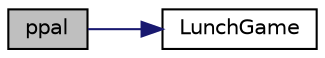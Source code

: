 digraph "ppal"
{
 // LATEX_PDF_SIZE
  edge [fontname="Helvetica",fontsize="10",labelfontname="Helvetica",labelfontsize="10"];
  node [fontname="Helvetica",fontsize="10",shape=record];
  rankdir="LR";
  Node139 [label="ppal",height=0.2,width=0.4,color="black", fillcolor="grey75", style="filled", fontcolor="black",tooltip="main function : runs the program"];
  Node139 -> Node140 [color="midnightblue",fontsize="10",style="solid",fontname="Helvetica"];
  Node140 [label="LunchGame",height=0.2,width=0.4,color="black", fillcolor="white", style="filled",URL="$game_8cpp.html#ae073a4d456c3e206501e5c7a970aedd3",tooltip="Check if there everything the game needs to work correctly."];
}
